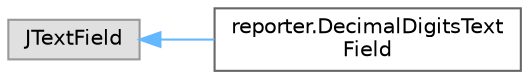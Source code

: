 digraph "Graphical Class Hierarchy"
{
 // LATEX_PDF_SIZE
  bgcolor="transparent";
  edge [fontname=Helvetica,fontsize=10,labelfontname=Helvetica,labelfontsize=10];
  node [fontname=Helvetica,fontsize=10,shape=box,height=0.2,width=0.4];
  rankdir="LR";
  Node0 [id="Node000000",label="JTextField",height=0.2,width=0.4,color="grey60", fillcolor="#E0E0E0", style="filled",tooltip=" "];
  Node0 -> Node1 [id="edge59_Node000000_Node000001",dir="back",color="steelblue1",style="solid",tooltip=" "];
  Node1 [id="Node000001",label="reporter.DecimalDigitsText\lField",height=0.2,width=0.4,color="grey40", fillcolor="white", style="filled",URL="$classreporter_1_1_decimal_digits_text_field.html",tooltip=" "];
}
